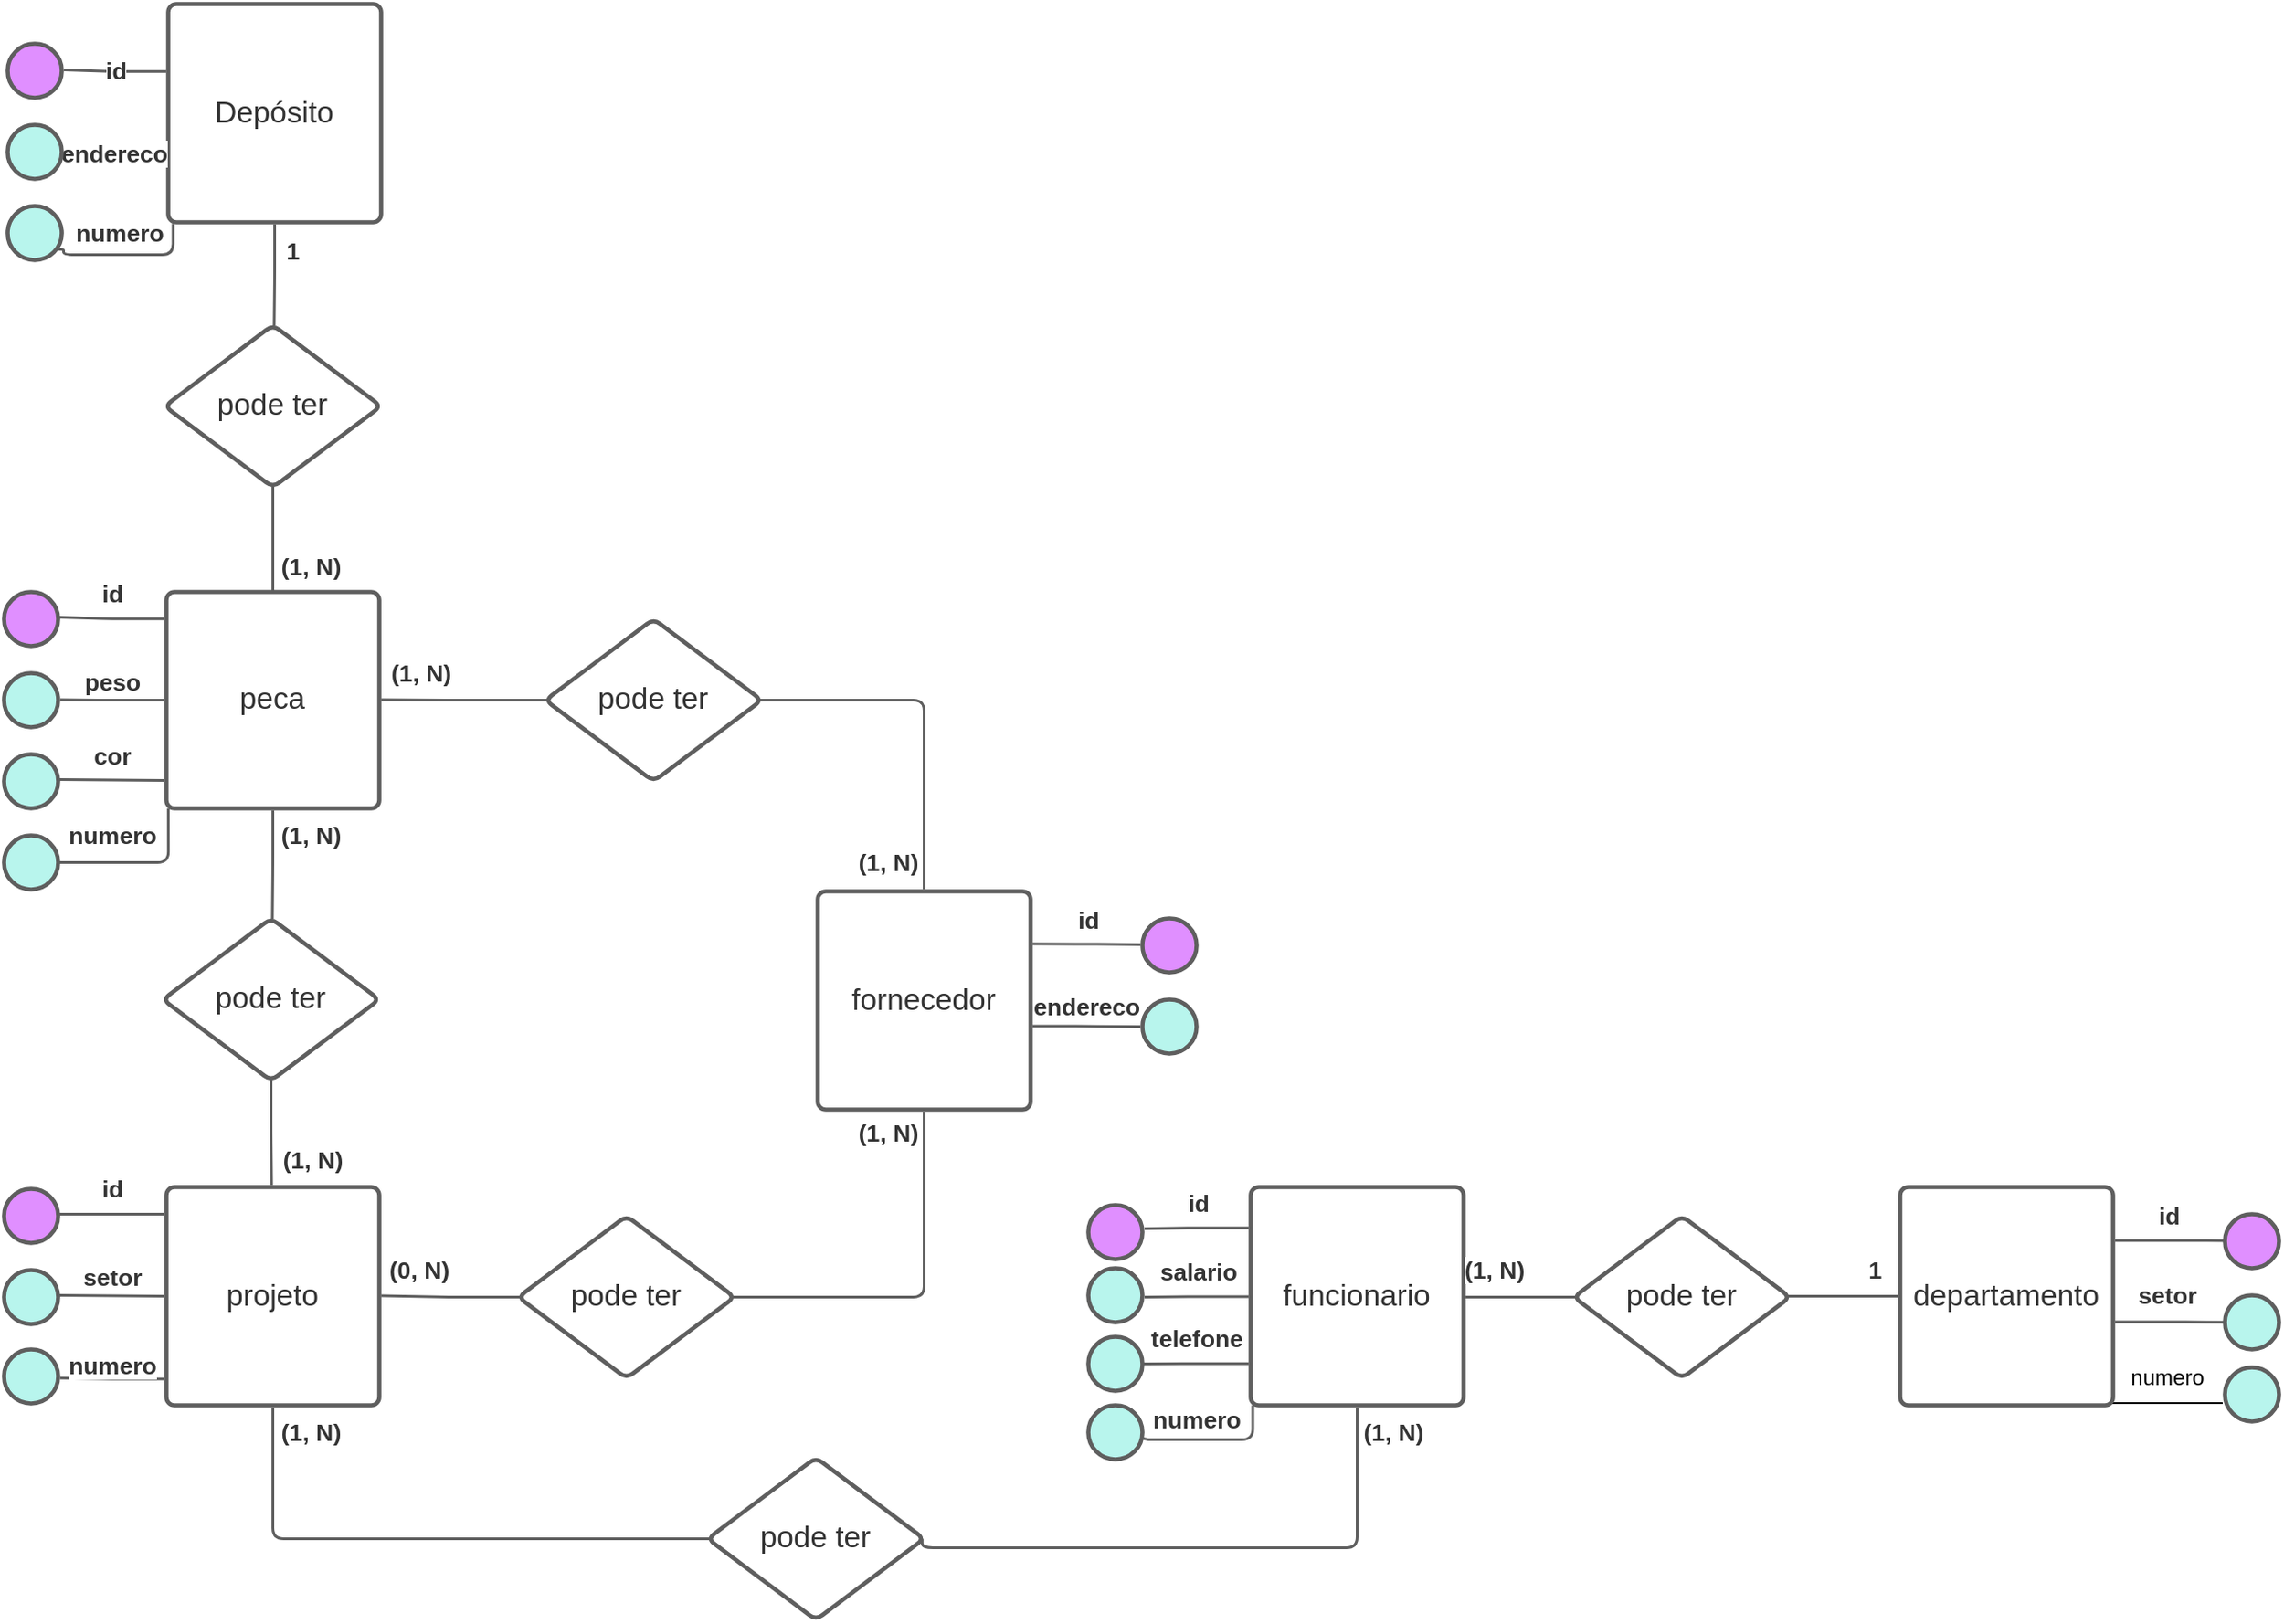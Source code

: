 <mxfile version="21.1.0" type="github">
  <diagram name="Página-1" id="lJ0Gdcr0FVHyZRpdmnRm">
    <mxGraphModel dx="1434" dy="1933" grid="1" gridSize="10" guides="1" tooltips="1" connect="1" arrows="1" fold="1" page="1" pageScale="1" pageWidth="827" pageHeight="1169" math="0" shadow="0">
      <root>
        <mxCell id="0" />
        <mxCell id="1" parent="0" />
        <mxCell id="YMuIUM92OhcewyhlncTj-1" value="projeto" style="html=1;overflow=block;blockSpacing=1;whiteSpace=wrap;fontSize=16.7;fontColor=#333333;spacing=3.8;strokeColor=#5e5e5e;strokeOpacity=100;rounded=1;absoluteArcSize=1;arcSize=9;strokeWidth=2.3;lucidId=b0jIdRNXW_Y9;" vertex="1" parent="1">
          <mxGeometry x="150" y="600" width="118" height="121" as="geometry" />
        </mxCell>
        <mxCell id="YMuIUM92OhcewyhlncTj-2" value="" style="html=1;jettySize=18;whiteSpace=wrap;fontSize=13;strokeColor=#5E5E5E;strokeWidth=1.5;rounded=1;arcSize=12;edgeStyle=orthogonalEdgeStyle;startArrow=none;endArrow=none;exitX=-0.009;exitY=0.5;exitPerimeter=0;lucidId=~8jIGwIqMfgq;" edge="1" parent="1" source="YMuIUM92OhcewyhlncTj-1">
          <mxGeometry width="100" height="100" relative="1" as="geometry">
            <Array as="points" />
            <mxPoint x="90" y="660" as="targetPoint" />
          </mxGeometry>
        </mxCell>
        <mxCell id="YMuIUM92OhcewyhlncTj-3" value="setor" style="text;html=1;resizable=0;labelBackgroundColor=default;align=center;verticalAlign=middle;fontStyle=1;fontColor=#333333;fontSize=13.3;" vertex="1" parent="YMuIUM92OhcewyhlncTj-2">
          <mxGeometry relative="1" as="geometry">
            <mxPoint y="-10" as="offset" />
          </mxGeometry>
        </mxCell>
        <mxCell id="YMuIUM92OhcewyhlncTj-4" value="" style="html=1;jettySize=18;whiteSpace=wrap;fontSize=13;strokeColor=#5E5E5E;strokeWidth=1.5;rounded=1;arcSize=12;edgeStyle=orthogonalEdgeStyle;startArrow=none;endArrow=none;exitX=-0.009;exitY=0.124;exitPerimeter=0;lucidId=O9jIyGu8p0MI;" edge="1" parent="1" source="YMuIUM92OhcewyhlncTj-1">
          <mxGeometry width="100" height="100" relative="1" as="geometry">
            <Array as="points" />
            <mxPoint x="90" y="615" as="targetPoint" />
          </mxGeometry>
        </mxCell>
        <mxCell id="YMuIUM92OhcewyhlncTj-5" value="id" style="text;html=1;resizable=0;labelBackgroundColor=default;align=center;verticalAlign=middle;fontStyle=1;fontColor=#333333;fontSize=13.3;" vertex="1" parent="YMuIUM92OhcewyhlncTj-4">
          <mxGeometry relative="1" as="geometry">
            <mxPoint y="-15" as="offset" />
          </mxGeometry>
        </mxCell>
        <mxCell id="YMuIUM92OhcewyhlncTj-6" value="" style="html=1;overflow=block;blockSpacing=1;whiteSpace=wrap;ellipse;fontSize=13;spacing=3.8;strokeColor=#5e5e5e;strokeOpacity=100;fillOpacity=100;rounded=1;absoluteArcSize=1;arcSize=9;fillColor=#e08fff;strokeWidth=2.3;lucidId=T9jIQmb65wuV;" vertex="1" parent="1">
          <mxGeometry x="60" y="601" width="30" height="30" as="geometry" />
        </mxCell>
        <mxCell id="YMuIUM92OhcewyhlncTj-7" value="" style="html=1;overflow=block;blockSpacing=1;whiteSpace=wrap;ellipse;fontSize=13;spacing=3.8;strokeColor=#5e5e5e;strokeOpacity=100;fillOpacity=100;rounded=1;absoluteArcSize=1;arcSize=9;fillColor=#b8f5ed;strokeWidth=2.3;lucidId=i~jI2AtwTFMu;" vertex="1" parent="1">
          <mxGeometry x="60" y="646" width="30" height="30" as="geometry" />
        </mxCell>
        <mxCell id="YMuIUM92OhcewyhlncTj-8" value="funcionario" style="html=1;overflow=block;blockSpacing=1;whiteSpace=wrap;fontSize=16.7;fontColor=#333333;spacing=3.8;strokeColor=#5e5e5e;strokeOpacity=100;rounded=1;absoluteArcSize=1;arcSize=9;strokeWidth=2.3;lucidId=F~jI04aDoL8M;" vertex="1" parent="1">
          <mxGeometry x="751" y="600" width="118" height="121" as="geometry" />
        </mxCell>
        <mxCell id="YMuIUM92OhcewyhlncTj-9" value="" style="html=1;jettySize=18;whiteSpace=wrap;fontSize=13;strokeColor=#5E5E5E;strokeWidth=1.5;rounded=1;arcSize=12;edgeStyle=orthogonalEdgeStyle;startArrow=none;endArrow=none;exitX=-0.009;exitY=0.502;exitPerimeter=0;entryX=1.038;entryY=0.5;entryPerimeter=0;lucidId=F~jIgew0bvit;" edge="1" parent="1" source="YMuIUM92OhcewyhlncTj-8">
          <mxGeometry width="100" height="100" relative="1" as="geometry">
            <Array as="points" />
            <mxPoint x="692.14" y="661" as="targetPoint" />
          </mxGeometry>
        </mxCell>
        <mxCell id="YMuIUM92OhcewyhlncTj-10" value="salario" style="text;html=1;resizable=0;labelBackgroundColor=default;align=center;verticalAlign=middle;fontStyle=1;fontColor=#333333;fontSize=13.3;" vertex="1" parent="YMuIUM92OhcewyhlncTj-9">
          <mxGeometry x="0.125" relative="1" as="geometry">
            <mxPoint x="4" y="-15" as="offset" />
          </mxGeometry>
        </mxCell>
        <mxCell id="YMuIUM92OhcewyhlncTj-11" value="" style="html=1;jettySize=18;whiteSpace=wrap;fontSize=13;strokeColor=#5E5E5E;strokeWidth=1.5;rounded=1;arcSize=12;edgeStyle=orthogonalEdgeStyle;startArrow=none;endArrow=none;exitX=-0.009;exitY=0.809;exitPerimeter=0;lucidId=F~jIYuqvldBp;" edge="1" parent="1" source="YMuIUM92OhcewyhlncTj-8">
          <mxGeometry width="100" height="100" relative="1" as="geometry">
            <Array as="points" />
            <mxPoint x="686" y="698" as="targetPoint" />
          </mxGeometry>
        </mxCell>
        <mxCell id="YMuIUM92OhcewyhlncTj-12" value="telefone" style="text;html=1;resizable=0;labelBackgroundColor=default;align=center;verticalAlign=middle;fontStyle=1;fontColor=#333333;fontSize=13.3;" vertex="1" parent="YMuIUM92OhcewyhlncTj-11">
          <mxGeometry relative="1" as="geometry">
            <mxPoint x="3" y="-15" as="offset" />
          </mxGeometry>
        </mxCell>
        <mxCell id="YMuIUM92OhcewyhlncTj-13" value="" style="html=1;jettySize=18;whiteSpace=wrap;fontSize=13;strokeColor=#5E5E5E;strokeWidth=1.5;rounded=1;arcSize=12;edgeStyle=orthogonalEdgeStyle;startArrow=none;endArrow=none;exitX=-0.009;exitY=0.187;exitPerimeter=0;entryX=1.038;entryY=0.5;entryPerimeter=0;lucidId=F~jIOwM~H6Hq;" edge="1" parent="1" source="YMuIUM92OhcewyhlncTj-8">
          <mxGeometry width="100" height="100" relative="1" as="geometry">
            <Array as="points" />
            <mxPoint x="692.14" y="623" as="targetPoint" />
          </mxGeometry>
        </mxCell>
        <mxCell id="YMuIUM92OhcewyhlncTj-14" value="id" style="text;html=1;resizable=0;labelBackgroundColor=default;align=center;verticalAlign=middle;fontStyle=1;fontColor=#333333;fontSize=13.3;" vertex="1" parent="YMuIUM92OhcewyhlncTj-13">
          <mxGeometry relative="1" as="geometry">
            <mxPoint y="-15" as="offset" />
          </mxGeometry>
        </mxCell>
        <mxCell id="YMuIUM92OhcewyhlncTj-17" value="" style="html=1;overflow=block;blockSpacing=1;whiteSpace=wrap;ellipse;fontSize=13;spacing=3.8;strokeColor=#5e5e5e;strokeOpacity=100;fillOpacity=100;rounded=1;absoluteArcSize=1;arcSize=9;fillColor=#b8f5ed;strokeWidth=2.3;lucidId=F~jI9EstbD~K;" vertex="1" parent="1">
          <mxGeometry x="661" y="683" width="30" height="30" as="geometry" />
        </mxCell>
        <mxCell id="YMuIUM92OhcewyhlncTj-93" style="edgeStyle=orthogonalEdgeStyle;rounded=0;orthogonalLoop=1;jettySize=auto;html=1;exitX=1;exitY=0.75;exitDx=0;exitDy=0;endArrow=none;endFill=0;" edge="1" parent="1" source="YMuIUM92OhcewyhlncTj-18">
          <mxGeometry relative="1" as="geometry">
            <mxPoint x="1290" y="720" as="targetPoint" />
            <Array as="points">
              <mxPoint x="1229" y="720" />
            </Array>
          </mxGeometry>
        </mxCell>
        <mxCell id="YMuIUM92OhcewyhlncTj-18" value="departamento" style="html=1;overflow=block;blockSpacing=1;whiteSpace=wrap;fontSize=16.7;fontColor=#333333;spacing=3.8;strokeColor=#5e5e5e;strokeOpacity=100;rounded=1;absoluteArcSize=1;arcSize=9;strokeWidth=2.3;lucidId=T~jINjmDH2eq;" vertex="1" parent="1">
          <mxGeometry x="1111" y="600" width="118" height="121" as="geometry" />
        </mxCell>
        <mxCell id="YMuIUM92OhcewyhlncTj-19" value="Depósito" style="html=1;overflow=block;blockSpacing=1;whiteSpace=wrap;fontSize=16.7;fontColor=#333333;spacing=3.8;strokeColor=#5e5e5e;strokeOpacity=100;rounded=1;absoluteArcSize=1;arcSize=9;strokeWidth=2.3;lucidId=~~jI1~KkqKt5;" vertex="1" parent="1">
          <mxGeometry x="151" y="-56" width="118" height="121" as="geometry" />
        </mxCell>
        <mxCell id="YMuIUM92OhcewyhlncTj-20" value="" style="html=1;jettySize=18;whiteSpace=wrap;fontSize=13;strokeColor=#5E5E5E;strokeWidth=1.5;rounded=1;arcSize=12;edgeStyle=orthogonalEdgeStyle;startArrow=none;endArrow=none;exitX=-0.009;exitY=0.683;exitPerimeter=0;lucidId=~~jIitdZxBqa;" edge="1" parent="1" source="YMuIUM92OhcewyhlncTj-19">
          <mxGeometry width="100" height="100" relative="1" as="geometry">
            <Array as="points" />
            <mxPoint x="92" y="26" as="targetPoint" />
          </mxGeometry>
        </mxCell>
        <mxCell id="YMuIUM92OhcewyhlncTj-21" value="endereco" style="text;html=1;resizable=0;labelBackgroundColor=default;align=center;verticalAlign=middle;fontStyle=1;fontColor=#333333;fontSize=13.3;" vertex="1" parent="YMuIUM92OhcewyhlncTj-20">
          <mxGeometry relative="1" as="geometry">
            <mxPoint as="offset" />
          </mxGeometry>
        </mxCell>
        <mxCell id="YMuIUM92OhcewyhlncTj-22" value="" style="html=1;jettySize=18;whiteSpace=wrap;fontSize=13;strokeColor=#5E5E5E;strokeWidth=1.5;rounded=1;arcSize=12;edgeStyle=orthogonalEdgeStyle;startArrow=none;endArrow=none;exitX=-0.009;exitY=0.309;exitPerimeter=0;entryX=1.037;entryY=0.483;entryPerimeter=0;lucidId=~~jIXbPfPmAS;" edge="1" parent="1" source="YMuIUM92OhcewyhlncTj-19" target="YMuIUM92OhcewyhlncTj-24">
          <mxGeometry width="100" height="100" relative="1" as="geometry">
            <Array as="points" />
          </mxGeometry>
        </mxCell>
        <mxCell id="YMuIUM92OhcewyhlncTj-23" value="id" style="text;html=1;resizable=0;labelBackgroundColor=default;align=center;verticalAlign=middle;fontStyle=1;fontColor=#333333;fontSize=13.3;" vertex="1" parent="YMuIUM92OhcewyhlncTj-22">
          <mxGeometry relative="1" as="geometry">
            <mxPoint as="offset" />
          </mxGeometry>
        </mxCell>
        <mxCell id="YMuIUM92OhcewyhlncTj-24" value="" style="html=1;overflow=block;blockSpacing=1;whiteSpace=wrap;ellipse;fontSize=13;spacing=3.8;strokeColor=#5e5e5e;strokeOpacity=100;fillOpacity=100;rounded=1;absoluteArcSize=1;arcSize=9;fillColor=#e08fff;strokeWidth=2.3;lucidId=~~jIr-dlHwkN;" vertex="1" parent="1">
          <mxGeometry x="62" y="-34" width="30" height="30" as="geometry" />
        </mxCell>
        <mxCell id="YMuIUM92OhcewyhlncTj-25" value="" style="html=1;overflow=block;blockSpacing=1;whiteSpace=wrap;ellipse;fontSize=13;spacing=3.8;strokeColor=#5e5e5e;strokeOpacity=100;fillOpacity=100;rounded=1;absoluteArcSize=1;arcSize=9;fillColor=#b8f5ed;strokeWidth=2.3;lucidId=~~jIkVZ-K.KO;" vertex="1" parent="1">
          <mxGeometry x="62" y="11" width="30" height="30" as="geometry" />
        </mxCell>
        <mxCell id="YMuIUM92OhcewyhlncTj-26" value="peca" style="html=1;overflow=block;blockSpacing=1;whiteSpace=wrap;fontSize=16.7;fontColor=#333333;spacing=3.8;strokeColor=#5e5e5e;strokeOpacity=100;rounded=1;absoluteArcSize=1;arcSize=9;strokeWidth=2.3;lucidId=jakIE3K-4X~.;" vertex="1" parent="1">
          <mxGeometry x="150" y="270" width="118" height="120" as="geometry" />
        </mxCell>
        <mxCell id="YMuIUM92OhcewyhlncTj-27" value="" style="html=1;jettySize=18;whiteSpace=wrap;fontSize=13;strokeColor=#5E5E5E;strokeWidth=1.5;rounded=1;arcSize=12;edgeStyle=orthogonalEdgeStyle;startArrow=none;endArrow=none;exitX=-0.009;exitY=0.871;exitPerimeter=0;lucidId=jakIgKjDCaJv;" edge="1" parent="1" source="YMuIUM92OhcewyhlncTj-26">
          <mxGeometry width="100" height="100" relative="1" as="geometry">
            <Array as="points" />
            <mxPoint x="90" y="374" as="targetPoint" />
          </mxGeometry>
        </mxCell>
        <mxCell id="YMuIUM92OhcewyhlncTj-28" value="cor" style="text;html=1;resizable=0;labelBackgroundColor=default;align=center;verticalAlign=middle;fontStyle=1;fontColor=#333333;fontSize=13.3;" vertex="1" parent="YMuIUM92OhcewyhlncTj-27">
          <mxGeometry relative="1" as="geometry">
            <mxPoint y="-14" as="offset" />
          </mxGeometry>
        </mxCell>
        <mxCell id="YMuIUM92OhcewyhlncTj-29" value="" style="html=1;jettySize=18;whiteSpace=wrap;fontSize=13;strokeColor=#5E5E5E;strokeWidth=1.5;rounded=1;arcSize=12;edgeStyle=orthogonalEdgeStyle;startArrow=none;endArrow=none;exitX=-0.009;exitY=0.124;exitPerimeter=0;lucidId=jakIqDQ7FTtp;" edge="1" parent="1" source="YMuIUM92OhcewyhlncTj-26">
          <mxGeometry width="100" height="100" relative="1" as="geometry">
            <Array as="points" />
            <mxPoint x="90" y="284" as="targetPoint" />
          </mxGeometry>
        </mxCell>
        <mxCell id="YMuIUM92OhcewyhlncTj-30" value="id" style="text;html=1;resizable=0;labelBackgroundColor=default;align=center;verticalAlign=middle;fontStyle=1;fontColor=#333333;fontSize=13.3;" vertex="1" parent="YMuIUM92OhcewyhlncTj-29">
          <mxGeometry relative="1" as="geometry">
            <mxPoint y="-14" as="offset" />
          </mxGeometry>
        </mxCell>
        <mxCell id="YMuIUM92OhcewyhlncTj-31" value="" style="html=1;overflow=block;blockSpacing=1;whiteSpace=wrap;ellipse;fontSize=13;spacing=3.8;strokeColor=#5e5e5e;strokeOpacity=100;fillOpacity=100;rounded=1;absoluteArcSize=1;arcSize=9;fillColor=#e08fff;strokeWidth=2.3;lucidId=jakIp.l8Lxlc;" vertex="1" parent="1">
          <mxGeometry x="60" y="270" width="30" height="30" as="geometry" />
        </mxCell>
        <mxCell id="YMuIUM92OhcewyhlncTj-32" value="" style="html=1;overflow=block;blockSpacing=1;whiteSpace=wrap;ellipse;fontSize=13;spacing=3.8;strokeColor=#5e5e5e;strokeOpacity=100;fillOpacity=100;rounded=1;absoluteArcSize=1;arcSize=9;fillColor=#b8f5ed;strokeWidth=2.3;lucidId=jakIr9.R6tSW;" vertex="1" parent="1">
          <mxGeometry x="60" y="315" width="30" height="30" as="geometry" />
        </mxCell>
        <mxCell id="YMuIUM92OhcewyhlncTj-33" value="" style="html=1;overflow=block;blockSpacing=1;whiteSpace=wrap;ellipse;fontSize=13;spacing=3.8;strokeColor=#5e5e5e;strokeOpacity=100;fillOpacity=100;rounded=1;absoluteArcSize=1;arcSize=9;fillColor=#b8f5ed;strokeWidth=2.3;lucidId=jakIJq~OMCcw;" vertex="1" parent="1">
          <mxGeometry x="60" y="360" width="30" height="30" as="geometry" />
        </mxCell>
        <mxCell id="YMuIUM92OhcewyhlncTj-34" value="fornecedor" style="html=1;overflow=block;blockSpacing=1;whiteSpace=wrap;fontSize=16.7;fontColor=#333333;spacing=3.8;strokeColor=#5e5e5e;strokeOpacity=100;rounded=1;absoluteArcSize=1;arcSize=9;strokeWidth=2.3;lucidId=8akIa226I4ow;" vertex="1" parent="1">
          <mxGeometry x="511" y="436" width="118" height="121" as="geometry" />
        </mxCell>
        <mxCell id="YMuIUM92OhcewyhlncTj-35" value="" style="html=1;jettySize=18;whiteSpace=wrap;fontSize=13;strokeColor=#5E5E5E;strokeWidth=1.5;rounded=1;arcSize=12;edgeStyle=orthogonalEdgeStyle;startArrow=none;endArrow=none;exitX=1.009;exitY=0.618;exitPerimeter=0;entryX=-0.038;entryY=0.5;entryPerimeter=0;lucidId=8akIIobINzit;" edge="1" parent="1" source="YMuIUM92OhcewyhlncTj-34" target="YMuIUM92OhcewyhlncTj-41">
          <mxGeometry width="100" height="100" relative="1" as="geometry">
            <Array as="points" />
          </mxGeometry>
        </mxCell>
        <mxCell id="YMuIUM92OhcewyhlncTj-36" value=" " style="text;html=1;resizable=0;labelBackgroundColor=default;align=center;verticalAlign=middle;fontColor=default;fontSize=16;" vertex="1" parent="YMuIUM92OhcewyhlncTj-35">
          <mxGeometry x="0.56" relative="1" as="geometry" />
        </mxCell>
        <mxCell id="YMuIUM92OhcewyhlncTj-37" value="endereco" style="text;html=1;resizable=0;labelBackgroundColor=default;align=center;verticalAlign=middle;fontStyle=1;fontColor=#333333;fontSize=13.3;" vertex="1" parent="YMuIUM92OhcewyhlncTj-35">
          <mxGeometry x="0.7" relative="1" as="geometry">
            <mxPoint x="-21" y="-11" as="offset" />
          </mxGeometry>
        </mxCell>
        <mxCell id="YMuIUM92OhcewyhlncTj-38" value="" style="html=1;jettySize=18;whiteSpace=wrap;fontSize=13;strokeColor=#5E5E5E;strokeWidth=1.5;rounded=1;arcSize=12;edgeStyle=orthogonalEdgeStyle;startArrow=none;endArrow=none;exitX=1.009;exitY=0.241;exitPerimeter=0;entryX=-0.036;entryY=0.483;entryPerimeter=0;lucidId=8akIoKkd~wer;" edge="1" parent="1" source="YMuIUM92OhcewyhlncTj-34" target="YMuIUM92OhcewyhlncTj-40">
          <mxGeometry width="100" height="100" relative="1" as="geometry">
            <Array as="points" />
          </mxGeometry>
        </mxCell>
        <mxCell id="YMuIUM92OhcewyhlncTj-39" value="id" style="text;html=1;resizable=0;labelBackgroundColor=default;align=center;verticalAlign=middle;fontStyle=1;fontColor=#333333;fontSize=13.3;" vertex="1" parent="YMuIUM92OhcewyhlncTj-38">
          <mxGeometry relative="1" as="geometry">
            <mxPoint x="1" y="-14" as="offset" />
          </mxGeometry>
        </mxCell>
        <mxCell id="YMuIUM92OhcewyhlncTj-40" value="" style="html=1;overflow=block;blockSpacing=1;whiteSpace=wrap;ellipse;fontSize=13;spacing=3.8;strokeColor=#5e5e5e;strokeOpacity=100;fillOpacity=100;rounded=1;absoluteArcSize=1;arcSize=9;fillColor=#e08fff;strokeWidth=2.3;lucidId=8akIzjRjPwz1;" vertex="1" parent="1">
          <mxGeometry x="691" y="451" width="30" height="30" as="geometry" />
        </mxCell>
        <mxCell id="YMuIUM92OhcewyhlncTj-41" value="" style="html=1;overflow=block;blockSpacing=1;whiteSpace=wrap;ellipse;fontSize=13;spacing=3.8;strokeColor=#5e5e5e;strokeOpacity=100;fillOpacity=100;rounded=1;absoluteArcSize=1;arcSize=9;fillColor=#b8f5ed;strokeWidth=2.3;lucidId=8akIMGdwfp7d;" vertex="1" parent="1">
          <mxGeometry x="691" y="496" width="30" height="30" as="geometry" />
        </mxCell>
        <mxCell id="YMuIUM92OhcewyhlncTj-42" value="" style="html=1;jettySize=18;whiteSpace=wrap;fontSize=13;strokeColor=#5E5E5E;strokeWidth=1.5;rounded=1;arcSize=12;edgeStyle=orthogonalEdgeStyle;startArrow=none;endArrow=none;exitX=-0.009;exitY=0.5;exitPerimeter=0;entryX=1.037;entryY=0.492;entryPerimeter=0;lucidId=ikkI0fLx-E6I;" edge="1" parent="1" source="YMuIUM92OhcewyhlncTj-26" target="YMuIUM92OhcewyhlncTj-32">
          <mxGeometry width="100" height="100" relative="1" as="geometry">
            <Array as="points" />
          </mxGeometry>
        </mxCell>
        <mxCell id="YMuIUM92OhcewyhlncTj-43" value="peso" style="text;html=1;resizable=0;labelBackgroundColor=default;align=center;verticalAlign=middle;fontStyle=1;fontColor=#333333;fontSize=13.3;" vertex="1" parent="YMuIUM92OhcewyhlncTj-42">
          <mxGeometry relative="1" as="geometry">
            <mxPoint y="-10" as="offset" />
          </mxGeometry>
        </mxCell>
        <mxCell id="YMuIUM92OhcewyhlncTj-44" value="pode ter" style="html=1;overflow=block;blockSpacing=1;whiteSpace=wrap;rhombus;fontSize=16.7;fontColor=#333333;spacing=3.8;strokeColor=#5e5e5e;strokeOpacity=100;fillOpacity=0;rounded=1;absoluteArcSize=1;arcSize=9;fillColor=#000000;strokeWidth=2.3;lucidId=9nkIm35I-Jwh;" vertex="1" parent="1">
          <mxGeometry x="930" y="616" width="120" height="90" as="geometry" />
        </mxCell>
        <mxCell id="YMuIUM92OhcewyhlncTj-45" value="" style="html=1;jettySize=18;whiteSpace=wrap;fontSize=13;strokeColor=#5E5E5E;strokeWidth=1.5;rounded=1;arcSize=12;edgeStyle=orthogonalEdgeStyle;startArrow=none;endArrow=none;exitX=0.5;exitY=1.009;exitPerimeter=0;entryX=0.991;entryY=0.5;entryPerimeter=0;lucidId=DqkIitgrGft5;" edge="1" parent="1" source="YMuIUM92OhcewyhlncTj-8" target="YMuIUM92OhcewyhlncTj-49">
          <mxGeometry width="100" height="100" relative="1" as="geometry">
            <Array as="points">
              <mxPoint x="810" y="800" />
              <mxPoint x="569" y="800" />
            </Array>
          </mxGeometry>
        </mxCell>
        <mxCell id="YMuIUM92OhcewyhlncTj-46" value="(1, N)" style="text;html=1;resizable=0;labelBackgroundColor=default;align=center;verticalAlign=middle;fontStyle=1;fontColor=#333333;fontSize=13.3;" vertex="1" parent="YMuIUM92OhcewyhlncTj-45">
          <mxGeometry x="-0.913" relative="1" as="geometry">
            <mxPoint x="20" as="offset" />
          </mxGeometry>
        </mxCell>
        <mxCell id="YMuIUM92OhcewyhlncTj-47" value="" style="html=1;jettySize=18;whiteSpace=wrap;fontSize=13;strokeColor=#5E5E5E;strokeWidth=1.5;rounded=1;arcSize=12;edgeStyle=orthogonalEdgeStyle;startArrow=none;endArrow=none;exitX=0.009;exitY=0.5;exitPerimeter=0;entryX=0.5;entryY=1.009;entryPerimeter=0;lucidId=HqkIA-.pXedk;" edge="1" parent="1" source="YMuIUM92OhcewyhlncTj-49" target="YMuIUM92OhcewyhlncTj-1">
          <mxGeometry width="100" height="100" relative="1" as="geometry">
            <Array as="points" />
          </mxGeometry>
        </mxCell>
        <mxCell id="YMuIUM92OhcewyhlncTj-48" value="(1, N)" style="text;html=1;resizable=0;labelBackgroundColor=default;align=center;verticalAlign=middle;fontStyle=1;fontColor=#333333;fontSize=13.3;" vertex="1" parent="YMuIUM92OhcewyhlncTj-47">
          <mxGeometry x="0.881" relative="1" as="geometry">
            <mxPoint x="21" y="-5" as="offset" />
          </mxGeometry>
        </mxCell>
        <mxCell id="YMuIUM92OhcewyhlncTj-49" value="pode ter" style="html=1;overflow=block;blockSpacing=1;whiteSpace=wrap;rhombus;fontSize=16.7;fontColor=#333333;spacing=3.8;strokeColor=#5e5e5e;strokeOpacity=100;fillOpacity=0;rounded=1;absoluteArcSize=1;arcSize=9;fillColor=#000000;strokeWidth=2.3;lucidId=HqkIaE28fOwy;" vertex="1" parent="1">
          <mxGeometry x="450" y="750" width="120" height="90" as="geometry" />
        </mxCell>
        <mxCell id="YMuIUM92OhcewyhlncTj-50" value="pode ter" style="html=1;overflow=block;blockSpacing=1;whiteSpace=wrap;rhombus;fontSize=16.7;fontColor=#333333;spacing=3.8;strokeColor=#5e5e5e;strokeOpacity=100;fillOpacity=0;rounded=1;absoluteArcSize=1;arcSize=9;fillColor=#000000;strokeWidth=2.3;lucidId=WukI7734kmE~;" vertex="1" parent="1">
          <mxGeometry x="148" y="451" width="120" height="90" as="geometry" />
        </mxCell>
        <mxCell id="YMuIUM92OhcewyhlncTj-51" value="" style="html=1;jettySize=18;whiteSpace=wrap;fontSize=13;strokeColor=#5E5E5E;strokeWidth=1.5;rounded=1;arcSize=12;edgeStyle=orthogonalEdgeStyle;startArrow=none;endArrow=none;exitX=0.5;exitY=1.009;exitPerimeter=0;entryX=0.506;entryY=0.005;entryPerimeter=0;lucidId=HvkIkRtzUAPj;" edge="1" parent="1" source="YMuIUM92OhcewyhlncTj-26" target="YMuIUM92OhcewyhlncTj-50">
          <mxGeometry width="100" height="100" relative="1" as="geometry">
            <Array as="points" />
          </mxGeometry>
        </mxCell>
        <mxCell id="YMuIUM92OhcewyhlncTj-52" value="(1, N)" style="text;html=1;resizable=0;labelBackgroundColor=default;align=center;verticalAlign=middle;fontStyle=1;fontColor=#333333;fontSize=13.3;" vertex="1" parent="YMuIUM92OhcewyhlncTj-51">
          <mxGeometry x="-0.348" relative="1" as="geometry">
            <mxPoint x="21" y="-6" as="offset" />
          </mxGeometry>
        </mxCell>
        <mxCell id="YMuIUM92OhcewyhlncTj-53" value="" style="html=1;jettySize=18;whiteSpace=wrap;fontSize=13;strokeColor=#5E5E5E;strokeWidth=1.5;rounded=1;arcSize=12;edgeStyle=orthogonalEdgeStyle;startArrow=none;endArrow=none;exitX=0.5;exitY=0.996;exitPerimeter=0;entryX=0.494;entryY=-0.009;entryPerimeter=0;lucidId=MvkIcAMhFRf_;" edge="1" parent="1" source="YMuIUM92OhcewyhlncTj-50" target="YMuIUM92OhcewyhlncTj-1">
          <mxGeometry width="100" height="100" relative="1" as="geometry">
            <Array as="points" />
          </mxGeometry>
        </mxCell>
        <mxCell id="YMuIUM92OhcewyhlncTj-54" value="(1, N)" style="text;html=1;resizable=0;labelBackgroundColor=default;align=center;verticalAlign=middle;fontStyle=1;fontColor=#333333;fontSize=13.3;" vertex="1" parent="YMuIUM92OhcewyhlncTj-53">
          <mxGeometry x="0.524" relative="1" as="geometry">
            <mxPoint x="22" as="offset" />
          </mxGeometry>
        </mxCell>
        <mxCell id="YMuIUM92OhcewyhlncTj-55" value="" style="html=1;jettySize=18;whiteSpace=wrap;fontSize=13;strokeColor=#5E5E5E;strokeWidth=1.5;rounded=1;arcSize=12;edgeStyle=orthogonalEdgeStyle;startArrow=none;endArrow=none;exitX=0.5;exitY=1.009;exitPerimeter=0;entryX=0.991;entryY=0.5;entryPerimeter=0;lucidId=xykIh6G4ZGhu;" edge="1" parent="1" source="YMuIUM92OhcewyhlncTj-34" target="YMuIUM92OhcewyhlncTj-57">
          <mxGeometry width="100" height="100" relative="1" as="geometry">
            <Array as="points">
              <mxPoint x="570" y="661" />
            </Array>
          </mxGeometry>
        </mxCell>
        <mxCell id="YMuIUM92OhcewyhlncTj-56" value="(1, N)" style="text;html=1;resizable=0;labelBackgroundColor=default;align=center;verticalAlign=middle;fontStyle=1;fontColor=#333333;fontSize=13.3;" vertex="1" parent="YMuIUM92OhcewyhlncTj-55">
          <mxGeometry x="-0.849" relative="1" as="geometry">
            <mxPoint x="-20" y="-4" as="offset" />
          </mxGeometry>
        </mxCell>
        <mxCell id="YMuIUM92OhcewyhlncTj-57" value="pode ter" style="html=1;overflow=block;blockSpacing=1;whiteSpace=wrap;rhombus;fontSize=16.7;fontColor=#333333;spacing=3.8;strokeColor=#5e5e5e;strokeOpacity=100;fillOpacity=0;rounded=1;absoluteArcSize=1;arcSize=9;fillColor=#000000;strokeWidth=2.3;lucidId=BykIxAKyOhK2;" vertex="1" parent="1">
          <mxGeometry x="345" y="616" width="120" height="90" as="geometry" />
        </mxCell>
        <mxCell id="YMuIUM92OhcewyhlncTj-58" value="" style="html=1;jettySize=18;whiteSpace=wrap;fontSize=13.3;fontColor=#333333;fontStyle=1;strokeColor=#5E5E5E;strokeWidth=1.5;rounded=1;arcSize=12;edgeStyle=orthogonalEdgeStyle;startArrow=none;endArrow=none;exitX=0.009;exitY=0.5;exitPerimeter=0;entryX=1.009;entryY=0.498;entryPerimeter=0;lucidId=NykIEq6t0YiN;" edge="1" parent="1" source="YMuIUM92OhcewyhlncTj-57" target="YMuIUM92OhcewyhlncTj-1">
          <mxGeometry width="100" height="100" relative="1" as="geometry">
            <Array as="points" />
          </mxGeometry>
        </mxCell>
        <mxCell id="YMuIUM92OhcewyhlncTj-59" value="(0, N)" style="text;html=1;resizable=0;labelBackgroundColor=default;align=center;verticalAlign=middle;fontStyle=1;fontColor=#333333;fontSize=13.3;" vertex="1" parent="YMuIUM92OhcewyhlncTj-58">
          <mxGeometry x="0.694" relative="1" as="geometry">
            <mxPoint x="9" y="-15" as="offset" />
          </mxGeometry>
        </mxCell>
        <mxCell id="YMuIUM92OhcewyhlncTj-60" value="" style="html=1;jettySize=18;whiteSpace=wrap;fontSize=13;strokeColor=#5E5E5E;strokeWidth=1.5;rounded=1;arcSize=12;edgeStyle=orthogonalEdgeStyle;startArrow=none;endArrow=none;exitX=1.009;exitY=0.618;exitPerimeter=0;lucidId=yEkIzQCuoofd;" edge="1" parent="1" source="YMuIUM92OhcewyhlncTj-18">
          <mxGeometry width="100" height="100" relative="1" as="geometry">
            <Array as="points" />
            <mxPoint x="1321" y="675" as="targetPoint" />
          </mxGeometry>
        </mxCell>
        <mxCell id="YMuIUM92OhcewyhlncTj-61" value="setor" style="text;html=1;resizable=0;labelBackgroundColor=default;align=center;verticalAlign=middle;fontStyle=1;fontColor=#333333;fontSize=13.3;" vertex="1" parent="YMuIUM92OhcewyhlncTj-60">
          <mxGeometry x="-0.383" relative="1" as="geometry">
            <mxPoint y="-15" as="offset" />
          </mxGeometry>
        </mxCell>
        <mxCell id="YMuIUM92OhcewyhlncTj-62" value="" style="html=1;jettySize=18;whiteSpace=wrap;fontSize=13;strokeColor=#5E5E5E;strokeWidth=1.5;rounded=1;arcSize=12;edgeStyle=orthogonalEdgeStyle;startArrow=none;endArrow=none;exitX=1.009;exitY=0.245;exitPerimeter=0;lucidId=yEkI-ZYUdOCv;" edge="1" parent="1" source="YMuIUM92OhcewyhlncTj-18">
          <mxGeometry width="100" height="100" relative="1" as="geometry">
            <Array as="points" />
            <mxPoint x="1321" y="630" as="targetPoint" />
          </mxGeometry>
        </mxCell>
        <mxCell id="YMuIUM92OhcewyhlncTj-63" value="id" style="text;html=1;resizable=0;labelBackgroundColor=default;align=center;verticalAlign=middle;fontStyle=1;fontColor=#333333;fontSize=13.3;" vertex="1" parent="YMuIUM92OhcewyhlncTj-62">
          <mxGeometry x="-0.361" relative="1" as="geometry">
            <mxPoint y="-14" as="offset" />
          </mxGeometry>
        </mxCell>
        <mxCell id="YMuIUM92OhcewyhlncTj-64" value="" style="html=1;overflow=block;blockSpacing=1;whiteSpace=wrap;ellipse;fontSize=13;spacing=3.8;strokeColor=#5e5e5e;strokeOpacity=100;fillOpacity=100;rounded=1;absoluteArcSize=1;arcSize=9;fillColor=#e08fff;strokeWidth=2.3;lucidId=yEkIR-pPmUOF;" vertex="1" parent="1">
          <mxGeometry x="1291" y="615" width="30" height="30" as="geometry" />
        </mxCell>
        <mxCell id="YMuIUM92OhcewyhlncTj-65" value="" style="html=1;overflow=block;blockSpacing=1;whiteSpace=wrap;ellipse;fontSize=13;spacing=3.8;strokeColor=#5e5e5e;strokeOpacity=100;fillOpacity=100;rounded=1;absoluteArcSize=1;arcSize=9;fillColor=#b8f5ed;strokeWidth=2.3;lucidId=yEkIi3crk8Th;" vertex="1" parent="1">
          <mxGeometry x="1291" y="660" width="30" height="30" as="geometry" />
        </mxCell>
        <mxCell id="YMuIUM92OhcewyhlncTj-66" value="" style="html=1;jettySize=18;whiteSpace=wrap;fontSize=13;strokeColor=#5E5E5E;strokeWidth=1.5;rounded=1;arcSize=12;edgeStyle=orthogonalEdgeStyle;startArrow=none;endArrow=none;exitX=-0.009;exitY=0.5;exitPerimeter=0;entryX=0.99;entryY=0.494;entryPerimeter=0;lucidId=lIkIPIBk2DTm;" edge="1" parent="1" source="YMuIUM92OhcewyhlncTj-18" target="YMuIUM92OhcewyhlncTj-44">
          <mxGeometry width="100" height="100" relative="1" as="geometry">
            <Array as="points" />
          </mxGeometry>
        </mxCell>
        <mxCell id="YMuIUM92OhcewyhlncTj-67" value="1" style="text;html=1;resizable=0;labelBackgroundColor=default;align=center;verticalAlign=middle;fontStyle=1;fontColor=#333333;fontSize=13.3;" vertex="1" parent="YMuIUM92OhcewyhlncTj-66">
          <mxGeometry x="-0.565" relative="1" as="geometry">
            <mxPoint y="-15" as="offset" />
          </mxGeometry>
        </mxCell>
        <mxCell id="YMuIUM92OhcewyhlncTj-68" value="" style="html=1;jettySize=18;whiteSpace=wrap;fontSize=13;strokeColor=#5E5E5E;strokeWidth=1.5;rounded=1;arcSize=12;edgeStyle=orthogonalEdgeStyle;startArrow=none;endArrow=none;exitX=0.5;exitY=-0.009;exitPerimeter=0;entryX=0.991;entryY=0.5;entryPerimeter=0;lucidId=2IkIhX5xWK.R;" edge="1" parent="1" source="YMuIUM92OhcewyhlncTj-34" target="YMuIUM92OhcewyhlncTj-70">
          <mxGeometry width="100" height="100" relative="1" as="geometry">
            <Array as="points">
              <mxPoint x="570" y="330" />
            </Array>
          </mxGeometry>
        </mxCell>
        <mxCell id="YMuIUM92OhcewyhlncTj-69" value="(1, N)" style="text;html=1;resizable=0;labelBackgroundColor=default;align=center;verticalAlign=middle;fontStyle=1;fontColor=#333333;fontSize=13.3;" vertex="1" parent="YMuIUM92OhcewyhlncTj-68">
          <mxGeometry x="-0.863" relative="1" as="geometry">
            <mxPoint x="-20" y="-2" as="offset" />
          </mxGeometry>
        </mxCell>
        <mxCell id="YMuIUM92OhcewyhlncTj-70" value="pode ter" style="html=1;overflow=block;blockSpacing=1;whiteSpace=wrap;rhombus;fontSize=16.7;fontColor=#333333;spacing=3.8;strokeColor=#5e5e5e;strokeOpacity=100;fillOpacity=0;rounded=1;absoluteArcSize=1;arcSize=9;fillColor=#000000;strokeWidth=2.3;lucidId=8IkIBPWdv~Yc;" vertex="1" parent="1">
          <mxGeometry x="360" y="285" width="120" height="90" as="geometry" />
        </mxCell>
        <mxCell id="YMuIUM92OhcewyhlncTj-71" value="" style="html=1;jettySize=18;whiteSpace=wrap;fontSize=13.3;fontColor=#333333;fontStyle=1;strokeColor=#5E5E5E;strokeWidth=1.5;rounded=1;arcSize=12;edgeStyle=orthogonalEdgeStyle;startArrow=none;endArrow=none;exitX=0.009;exitY=0.5;exitPerimeter=0;entryX=1.009;entryY=0.498;entryPerimeter=0;lucidId=-IkIb4ChYnIl;" edge="1" parent="1" source="YMuIUM92OhcewyhlncTj-70" target="YMuIUM92OhcewyhlncTj-26">
          <mxGeometry width="100" height="100" relative="1" as="geometry">
            <Array as="points" />
          </mxGeometry>
        </mxCell>
        <mxCell id="YMuIUM92OhcewyhlncTj-72" value="(1, N)" style="text;html=1;resizable=0;labelBackgroundColor=default;align=center;verticalAlign=middle;fontStyle=1;fontColor=#333333;fontSize=13.3;" vertex="1" parent="YMuIUM92OhcewyhlncTj-71">
          <mxGeometry x="0.642" relative="1" as="geometry">
            <mxPoint x="5" y="-15" as="offset" />
          </mxGeometry>
        </mxCell>
        <mxCell id="YMuIUM92OhcewyhlncTj-73" value="pode ter" style="html=1;overflow=block;blockSpacing=1;whiteSpace=wrap;rhombus;fontSize=16.7;fontColor=#333333;spacing=3.8;strokeColor=#5e5e5e;strokeOpacity=100;fillOpacity=0;rounded=1;absoluteArcSize=1;arcSize=9;fillColor=#000000;strokeWidth=2.3;lucidId=HLkIobKTApkP;" vertex="1" parent="1">
          <mxGeometry x="149" y="122" width="120" height="90" as="geometry" />
        </mxCell>
        <mxCell id="YMuIUM92OhcewyhlncTj-74" value="" style="html=1;jettySize=18;whiteSpace=wrap;fontSize=13;strokeColor=#5E5E5E;strokeWidth=1.5;rounded=1;arcSize=12;edgeStyle=orthogonalEdgeStyle;startArrow=none;endArrow=none;exitX=0.5;exitY=1.009;exitPerimeter=0;entryX=0.506;entryY=0.005;entryPerimeter=0;lucidId=HLkI0S1aGNQE;" edge="1" parent="1" source="YMuIUM92OhcewyhlncTj-19" target="YMuIUM92OhcewyhlncTj-73">
          <mxGeometry width="100" height="100" relative="1" as="geometry">
            <Array as="points" />
          </mxGeometry>
        </mxCell>
        <mxCell id="YMuIUM92OhcewyhlncTj-75" value="1" style="text;html=1;resizable=0;labelBackgroundColor=default;align=center;verticalAlign=middle;fontStyle=1;fontColor=#333333;fontSize=13.3;" vertex="1" parent="YMuIUM92OhcewyhlncTj-74">
          <mxGeometry x="-0.348" relative="1" as="geometry">
            <mxPoint x="10" y="-4" as="offset" />
          </mxGeometry>
        </mxCell>
        <mxCell id="YMuIUM92OhcewyhlncTj-76" value="" style="html=1;jettySize=18;whiteSpace=wrap;fontSize=13;strokeColor=#5E5E5E;strokeWidth=1.5;rounded=1;arcSize=12;edgeStyle=orthogonalEdgeStyle;startArrow=none;endArrow=none;exitX=0.5;exitY=0.996;exitPerimeter=0;lucidId=HLkIj6gFa-mh;" edge="1" parent="1" source="YMuIUM92OhcewyhlncTj-73">
          <mxGeometry width="100" height="100" relative="1" as="geometry">
            <Array as="points" />
            <mxPoint x="209" y="270" as="targetPoint" />
          </mxGeometry>
        </mxCell>
        <mxCell id="YMuIUM92OhcewyhlncTj-77" value="(1, N)" style="text;html=1;resizable=0;labelBackgroundColor=default;align=center;verticalAlign=middle;fontStyle=1;fontColor=#333333;fontSize=13.3;" vertex="1" parent="YMuIUM92OhcewyhlncTj-76">
          <mxGeometry x="0.524" relative="1" as="geometry">
            <mxPoint x="21" as="offset" />
          </mxGeometry>
        </mxCell>
        <mxCell id="YMuIUM92OhcewyhlncTj-78" value="" style="html=1;jettySize=18;whiteSpace=wrap;fontSize=13.3;fontColor=#333333;fontStyle=1;strokeColor=#5E5E5E;strokeWidth=1.5;rounded=1;arcSize=12;edgeStyle=orthogonalEdgeStyle;startArrow=none;endArrow=none;exitX=0.009;exitY=0.5;exitPerimeter=0;entryX=1.009;entryY=0.504;entryPerimeter=0;lucidId=g3kIVmlv53q5;" edge="1" parent="1" source="YMuIUM92OhcewyhlncTj-44" target="YMuIUM92OhcewyhlncTj-8">
          <mxGeometry width="100" height="100" relative="1" as="geometry">
            <Array as="points" />
          </mxGeometry>
        </mxCell>
        <mxCell id="YMuIUM92OhcewyhlncTj-79" value="(1, N)" style="text;html=1;resizable=0;labelBackgroundColor=default;align=center;verticalAlign=middle;fontStyle=1;fontColor=#333333;fontSize=13.3;" vertex="1" parent="YMuIUM92OhcewyhlncTj-78">
          <mxGeometry x="0.495" relative="1" as="geometry">
            <mxPoint y="-15" as="offset" />
          </mxGeometry>
        </mxCell>
        <mxCell id="YMuIUM92OhcewyhlncTj-80" value="" style="html=1;overflow=block;blockSpacing=1;whiteSpace=wrap;ellipse;fontSize=13;spacing=3.8;strokeColor=#5e5e5e;strokeOpacity=100;fillOpacity=100;rounded=1;absoluteArcSize=1;arcSize=9;fillColor=#b8f5ed;strokeWidth=2.3;lucidId=E4oIlte38M8N;" vertex="1" parent="1">
          <mxGeometry x="60" y="690" width="30" height="30" as="geometry" />
        </mxCell>
        <mxCell id="YMuIUM92OhcewyhlncTj-81" value="" style="html=1;jettySize=18;whiteSpace=wrap;fontSize=13;strokeColor=#5E5E5E;strokeWidth=1.5;rounded=1;arcSize=12;edgeStyle=orthogonalEdgeStyle;startArrow=none;endArrow=none;exitX=-0.009;exitY=0.879;exitPerimeter=0;entryX=1.034;entryY=0.529;entryPerimeter=0;lucidId=-4oIG-VaJm0u;" edge="1" parent="1" source="YMuIUM92OhcewyhlncTj-1" target="YMuIUM92OhcewyhlncTj-80">
          <mxGeometry width="100" height="100" relative="1" as="geometry">
            <Array as="points" />
          </mxGeometry>
        </mxCell>
        <mxCell id="YMuIUM92OhcewyhlncTj-82" value="numero" style="text;html=1;resizable=0;labelBackgroundColor=default;align=center;verticalAlign=middle;fontStyle=1;fontColor=#333333;fontSize=13.3;" vertex="1" parent="YMuIUM92OhcewyhlncTj-81">
          <mxGeometry relative="1" as="geometry">
            <mxPoint y="-8" as="offset" />
          </mxGeometry>
        </mxCell>
        <mxCell id="YMuIUM92OhcewyhlncTj-83" value="" style="html=1;jettySize=18;whiteSpace=wrap;fontSize=13;strokeColor=#5E5E5E;strokeWidth=1.5;rounded=1;arcSize=12;edgeStyle=orthogonalEdgeStyle;startArrow=none;endArrow=none;exitX=0.01;exitY=1;exitPerimeter=0;lucidId=v5oIFGTG-_5b;" edge="1" parent="1" source="YMuIUM92OhcewyhlncTj-8">
          <mxGeometry width="100" height="100" relative="1" as="geometry">
            <Array as="points">
              <mxPoint x="752" y="740" />
              <mxPoint x="690" y="740" />
            </Array>
            <mxPoint x="690" y="735" as="targetPoint" />
          </mxGeometry>
        </mxCell>
        <mxCell id="YMuIUM92OhcewyhlncTj-84" value="numero" style="text;html=1;resizable=0;labelBackgroundColor=default;align=center;verticalAlign=middle;fontStyle=1;fontColor=#333333;fontSize=13.3;" vertex="1" parent="YMuIUM92OhcewyhlncTj-83">
          <mxGeometry x="-0.812" relative="1" as="geometry">
            <mxPoint x="-31" as="offset" />
          </mxGeometry>
        </mxCell>
        <mxCell id="YMuIUM92OhcewyhlncTj-85" value="" style="html=1;overflow=block;blockSpacing=1;whiteSpace=wrap;ellipse;fontSize=13;spacing=3.8;strokeColor=#5e5e5e;strokeOpacity=100;fillOpacity=100;rounded=1;absoluteArcSize=1;arcSize=9;fillColor=#b8f5ed;strokeWidth=2.3;lucidId=D5oILuRqysI.;" vertex="1" parent="1">
          <mxGeometry x="661" y="721" width="30" height="30" as="geometry" />
        </mxCell>
        <mxCell id="YMuIUM92OhcewyhlncTj-86" value="" style="html=1;jettySize=18;whiteSpace=wrap;fontSize=13;strokeColor=#5E5E5E;strokeWidth=1.5;rounded=1;arcSize=12;edgeStyle=orthogonalEdgeStyle;startArrow=none;endArrow=none;exitX=0.009;exitY=1;exitPerimeter=0;lucidId=e6oIJlZ5j.lJ;" edge="1" parent="1" source="YMuIUM92OhcewyhlncTj-26">
          <mxGeometry width="100" height="100" relative="1" as="geometry">
            <Array as="points">
              <mxPoint x="151" y="420" />
            </Array>
            <mxPoint x="90" y="420" as="targetPoint" />
          </mxGeometry>
        </mxCell>
        <mxCell id="YMuIUM92OhcewyhlncTj-87" value="numero" style="text;html=1;resizable=0;labelBackgroundColor=default;align=center;verticalAlign=middle;fontStyle=1;fontColor=#333333;fontSize=13.3;" vertex="1" parent="YMuIUM92OhcewyhlncTj-86">
          <mxGeometry x="-0.246" relative="1" as="geometry">
            <mxPoint x="-27" y="-15" as="offset" />
          </mxGeometry>
        </mxCell>
        <mxCell id="YMuIUM92OhcewyhlncTj-88" value="" style="html=1;overflow=block;blockSpacing=1;whiteSpace=wrap;ellipse;fontSize=13;spacing=3.8;strokeColor=#5e5e5e;strokeOpacity=100;fillOpacity=100;rounded=1;absoluteArcSize=1;arcSize=9;fillColor=#b8f5ed;strokeWidth=2.3;lucidId=t6oII-pxexqN;" vertex="1" parent="1">
          <mxGeometry x="60" y="405" width="30" height="30" as="geometry" />
        </mxCell>
        <mxCell id="YMuIUM92OhcewyhlncTj-89" value="" style="html=1;overflow=block;blockSpacing=1;whiteSpace=wrap;ellipse;fontSize=13;spacing=3.8;strokeColor=#5e5e5e;strokeOpacity=100;fillOpacity=100;rounded=1;absoluteArcSize=1;arcSize=9;fillColor=#b8f5ed;strokeWidth=2.3;lucidId=g7oIt2c-4e0e;" vertex="1" parent="1">
          <mxGeometry x="62" y="56" width="30" height="30" as="geometry" />
        </mxCell>
        <mxCell id="YMuIUM92OhcewyhlncTj-90" value="" style="html=1;jettySize=18;whiteSpace=wrap;fontSize=13;strokeColor=#5E5E5E;strokeWidth=1.5;rounded=1;arcSize=12;edgeStyle=orthogonalEdgeStyle;startArrow=none;endArrow=none;exitX=0.023;exitY=1.007;exitPerimeter=0;lucidId=u7oIdkPtmIdf;" edge="1" parent="1" source="YMuIUM92OhcewyhlncTj-19">
          <mxGeometry width="100" height="100" relative="1" as="geometry">
            <Array as="points">
              <mxPoint x="154" y="83" />
              <mxPoint x="93" y="83" />
            </Array>
            <mxPoint x="90" y="80" as="targetPoint" />
          </mxGeometry>
        </mxCell>
        <mxCell id="YMuIUM92OhcewyhlncTj-91" value="numero" style="text;html=1;resizable=0;labelBackgroundColor=default;align=center;verticalAlign=middle;fontStyle=1;fontColor=#333333;fontSize=13.3;" vertex="1" parent="YMuIUM92OhcewyhlncTj-90">
          <mxGeometry x="0.436" relative="1" as="geometry">
            <mxPoint x="13" y="-12" as="offset" />
          </mxGeometry>
        </mxCell>
        <mxCell id="YMuIUM92OhcewyhlncTj-94" value="" style="html=1;overflow=block;blockSpacing=1;whiteSpace=wrap;ellipse;fontSize=13;spacing=3.8;strokeColor=#5e5e5e;strokeOpacity=100;fillOpacity=100;rounded=1;absoluteArcSize=1;arcSize=9;fillColor=#b8f5ed;strokeWidth=2.3;lucidId=yEkIi3crk8Th;" vertex="1" parent="1">
          <mxGeometry x="1291" y="700" width="30" height="30" as="geometry" />
        </mxCell>
        <mxCell id="YMuIUM92OhcewyhlncTj-98" value="numero" style="text;html=1;align=center;verticalAlign=middle;resizable=0;points=[];autosize=1;strokeColor=none;fillColor=none;" vertex="1" parent="1">
          <mxGeometry x="1229" y="691" width="60" height="30" as="geometry" />
        </mxCell>
        <mxCell id="YMuIUM92OhcewyhlncTj-103" value="" style="html=1;overflow=block;blockSpacing=1;whiteSpace=wrap;ellipse;fontSize=13;spacing=3.8;strokeColor=#5e5e5e;strokeOpacity=100;fillOpacity=100;rounded=1;absoluteArcSize=1;arcSize=9;fillColor=#e08fff;strokeWidth=2.3;lucidId=F~jIQ1pe0tPX;" vertex="1" parent="1">
          <mxGeometry x="661" y="610" width="30" height="30" as="geometry" />
        </mxCell>
        <mxCell id="YMuIUM92OhcewyhlncTj-104" value="" style="html=1;overflow=block;blockSpacing=1;whiteSpace=wrap;ellipse;fontSize=13;spacing=3.8;strokeColor=#5e5e5e;strokeOpacity=100;fillOpacity=100;rounded=1;absoluteArcSize=1;arcSize=9;fillColor=#b8f5ed;strokeWidth=2.3;lucidId=D5oILuRqysI.;" vertex="1" parent="1">
          <mxGeometry x="661" y="645" width="30" height="30" as="geometry" />
        </mxCell>
      </root>
    </mxGraphModel>
  </diagram>
</mxfile>
